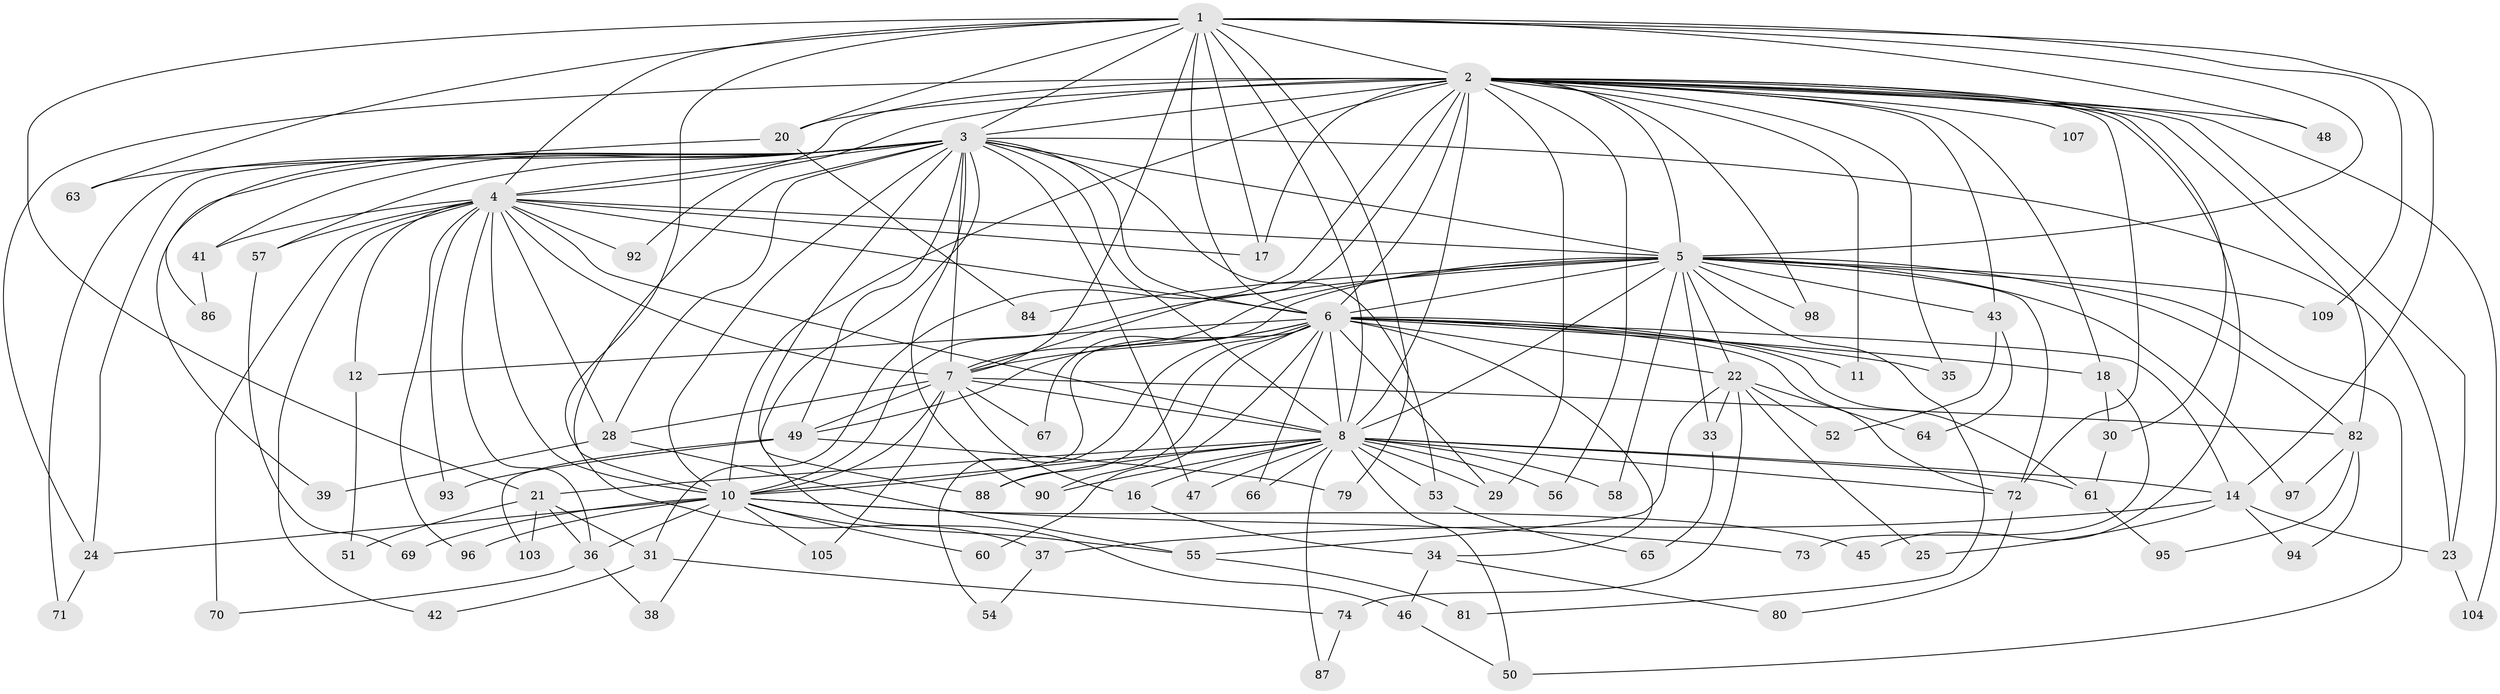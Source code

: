 // original degree distribution, {16: 0.01834862385321101, 25: 0.01834862385321101, 20: 0.009174311926605505, 21: 0.01834862385321101, 28: 0.009174311926605505, 14: 0.009174311926605505, 26: 0.009174311926605505, 2: 0.5504587155963303, 3: 0.1651376146788991, 5: 0.05504587155963303, 7: 0.009174311926605505, 4: 0.11009174311926606, 9: 0.009174311926605505, 6: 0.009174311926605505}
// Generated by graph-tools (version 1.1) at 2025/11/02/27/25 16:11:03]
// undirected, 83 vertices, 199 edges
graph export_dot {
graph [start="1"]
  node [color=gray90,style=filled];
  1 [super="+15"];
  2 [super="+9"];
  3 [super="+40"];
  4 [super="+13"];
  5 [super="+76"];
  6 [super="+83"];
  7 [super="+32"];
  8 [super="+91"];
  10 [super="+44"];
  11;
  12;
  14 [super="+19"];
  16;
  17 [super="+27"];
  18;
  20 [super="+78"];
  21 [super="+89"];
  22 [super="+26"];
  23;
  24 [super="+101"];
  25;
  28 [super="+85"];
  29 [super="+99"];
  30;
  31;
  33;
  34;
  35;
  36;
  37;
  38;
  39;
  41 [super="+68"];
  42;
  43;
  45;
  46;
  47;
  48;
  49 [super="+62"];
  50 [super="+59"];
  51;
  52;
  53;
  54;
  55 [super="+102"];
  56;
  57;
  58;
  60;
  61 [super="+77"];
  63;
  64;
  65;
  66;
  67;
  69;
  70;
  71;
  72 [super="+75"];
  73;
  74;
  79;
  80;
  81;
  82 [super="+100"];
  84;
  86;
  87;
  88 [super="+106"];
  90 [super="+108"];
  92;
  93;
  94;
  95;
  96;
  97;
  98;
  103;
  104;
  105;
  107;
  109;
  1 -- 2 [weight=2];
  1 -- 3;
  1 -- 4;
  1 -- 5;
  1 -- 6 [weight=2];
  1 -- 7;
  1 -- 8;
  1 -- 10;
  1 -- 14;
  1 -- 48;
  1 -- 63;
  1 -- 109;
  1 -- 21;
  1 -- 79;
  1 -- 20;
  1 -- 17;
  2 -- 3 [weight=2];
  2 -- 4 [weight=2];
  2 -- 5 [weight=2];
  2 -- 6 [weight=2];
  2 -- 7 [weight=2];
  2 -- 8 [weight=2];
  2 -- 10 [weight=3];
  2 -- 18;
  2 -- 20 [weight=2];
  2 -- 23;
  2 -- 29;
  2 -- 30;
  2 -- 31;
  2 -- 98;
  2 -- 11;
  2 -- 17;
  2 -- 24;
  2 -- 92;
  2 -- 35;
  2 -- 104;
  2 -- 43;
  2 -- 45;
  2 -- 107;
  2 -- 48;
  2 -- 56;
  2 -- 72;
  2 -- 82;
  3 -- 4;
  3 -- 5;
  3 -- 6;
  3 -- 7 [weight=2];
  3 -- 8;
  3 -- 10;
  3 -- 24;
  3 -- 37;
  3 -- 39;
  3 -- 41;
  3 -- 46;
  3 -- 47;
  3 -- 53;
  3 -- 57;
  3 -- 63;
  3 -- 71;
  3 -- 88;
  3 -- 90;
  3 -- 23;
  3 -- 49;
  3 -- 28;
  4 -- 5;
  4 -- 6;
  4 -- 7;
  4 -- 8;
  4 -- 10;
  4 -- 12;
  4 -- 28;
  4 -- 41 [weight=2];
  4 -- 42;
  4 -- 57;
  4 -- 70;
  4 -- 92;
  4 -- 93;
  4 -- 96;
  4 -- 17;
  4 -- 36;
  5 -- 6;
  5 -- 7;
  5 -- 8;
  5 -- 10;
  5 -- 22;
  5 -- 33;
  5 -- 43;
  5 -- 50;
  5 -- 58;
  5 -- 67;
  5 -- 82;
  5 -- 84;
  5 -- 97;
  5 -- 98;
  5 -- 109;
  5 -- 81;
  5 -- 72;
  6 -- 7;
  6 -- 8 [weight=2];
  6 -- 10;
  6 -- 11;
  6 -- 12;
  6 -- 14;
  6 -- 18;
  6 -- 22 [weight=2];
  6 -- 29;
  6 -- 34;
  6 -- 35;
  6 -- 49;
  6 -- 54;
  6 -- 60;
  6 -- 61;
  6 -- 66;
  6 -- 72;
  6 -- 90;
  6 -- 88;
  7 -- 8;
  7 -- 10;
  7 -- 16;
  7 -- 28;
  7 -- 67;
  7 -- 105;
  7 -- 49;
  7 -- 82;
  8 -- 10 [weight=2];
  8 -- 16;
  8 -- 21;
  8 -- 47;
  8 -- 53;
  8 -- 56;
  8 -- 58;
  8 -- 66;
  8 -- 72;
  8 -- 87;
  8 -- 88;
  8 -- 14;
  8 -- 29;
  8 -- 61;
  8 -- 90;
  8 -- 50;
  10 -- 36;
  10 -- 38;
  10 -- 45;
  10 -- 55;
  10 -- 60;
  10 -- 69;
  10 -- 73;
  10 -- 96;
  10 -- 105;
  10 -- 24;
  12 -- 51;
  14 -- 23;
  14 -- 25;
  14 -- 37;
  14 -- 94;
  16 -- 34;
  18 -- 30;
  18 -- 73;
  20 -- 84;
  20 -- 86;
  21 -- 31;
  21 -- 51;
  21 -- 36;
  21 -- 103;
  22 -- 25;
  22 -- 33;
  22 -- 52;
  22 -- 55;
  22 -- 64;
  22 -- 74;
  23 -- 104;
  24 -- 71;
  28 -- 39;
  28 -- 55;
  30 -- 61;
  31 -- 42;
  31 -- 74;
  33 -- 65;
  34 -- 46;
  34 -- 80;
  36 -- 38;
  36 -- 70;
  37 -- 54;
  41 -- 86;
  43 -- 52;
  43 -- 64;
  46 -- 50;
  49 -- 79;
  49 -- 93;
  49 -- 103;
  53 -- 65;
  55 -- 81;
  57 -- 69;
  61 -- 95;
  72 -- 80;
  74 -- 87;
  82 -- 94;
  82 -- 95;
  82 -- 97;
}
